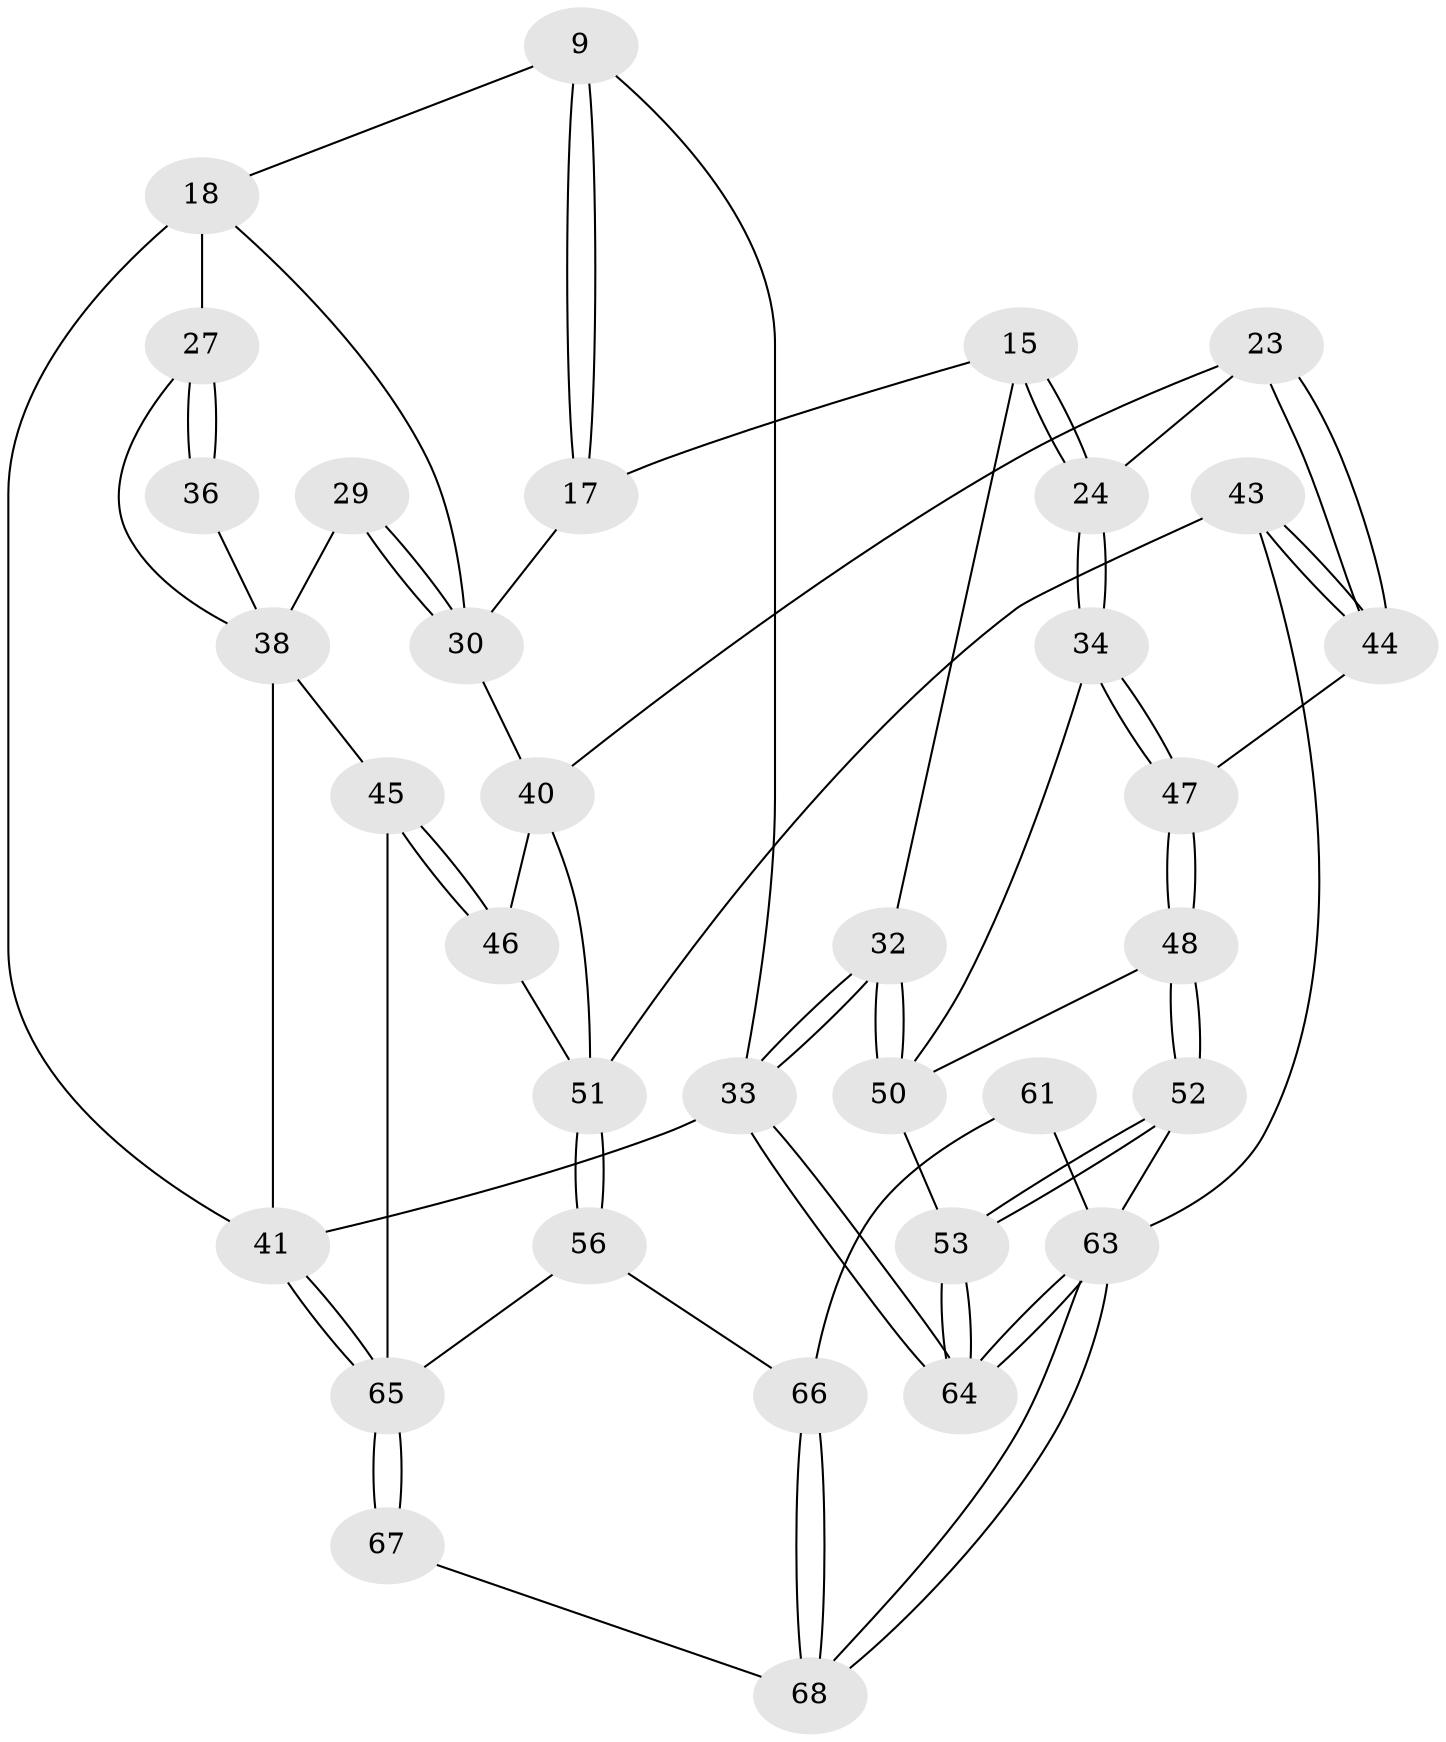 // original degree distribution, {3: 0.029411764705882353, 4: 0.25, 6: 0.22058823529411764, 5: 0.5}
// Generated by graph-tools (version 1.1) at 2025/00/03/09/25 05:00:26]
// undirected, 34 vertices, 77 edges
graph export_dot {
graph [start="1"]
  node [color=gray90,style=filled];
  9 [pos="+0.5959257079009739+0.18844913990586465",super="+8+6"];
  15 [pos="+0.29410375132110356+0.298758594775882"];
  17 [pos="+0.6105644144837666+0.265779338717568",super="+14"];
  18 [pos="+0.8415071839421857+0.28307582666743436",super="+12+13"];
  23 [pos="+0.4672008857216051+0.48810398899139457"];
  24 [pos="+0.3190483815068689+0.3550020632263453"];
  27 [pos="+0.8980053305432275+0.5135222127235607",super="+26"];
  29 [pos="+0.8234647932339728+0.5657287047589636"];
  30 [pos="+0.8068156785696128+0.5821796246235195",super="+21+20+19"];
  32 [pos="+0+0.7677027831061994",super="+31"];
  33 [pos="+0+1",super="+11+7"];
  34 [pos="+0.19842651442469555+0.5813999852592238"];
  36 [pos="+1+0.5530153168563925"];
  38 [pos="+0.9597767678053646+0.7103568997605684",super="+37+28"];
  40 [pos="+0.6276829325556592+0.5617991209757704",super="+39+22"];
  41 [pos="+1+1",super="+10"];
  43 [pos="+0.5655956043670334+0.7071157708646059"];
  44 [pos="+0.44559927820514683+0.5863460793608348"];
  45 [pos="+0.8546811939598743+0.7551156330469094"];
  46 [pos="+0.7966428055555616+0.7175910091162138"];
  47 [pos="+0.3919594289353251+0.6539029746430639"];
  48 [pos="+0.38312649633469564+0.6845698426396492"];
  50 [pos="+0.18832968151501323+0.676154372644057",super="+49"];
  51 [pos="+0.7560609894414295+0.7304424287297967",super="+42"];
  52 [pos="+0.37377722962957155+0.724484470453679"];
  53 [pos="+0.25001733765246587+0.7852358126194909"];
  56 [pos="+0.6550241090304633+0.8315286337057014"];
  61 [pos="+0.4576028787649194+0.9358432776337421",super="+58"];
  63 [pos="+0.3276494887629201+1",super="+62+55+54"];
  64 [pos="+0.00415796066737545+1"];
  65 [pos="+0.9587782480578997+1",super="+59+60"];
  66 [pos="+0.6040178592673241+0.8469577397361764",super="+57"];
  67 [pos="+0.827150590102337+1"];
  68 [pos="+0.5936388812107848+1"];
  9 -- 17 [weight=2];
  9 -- 17;
  9 -- 33 [weight=3];
  9 -- 18;
  15 -- 24;
  15 -- 24;
  15 -- 32;
  15 -- 17;
  17 -- 30;
  18 -- 27 [weight=2];
  18 -- 30;
  18 -- 41;
  23 -- 24;
  23 -- 44;
  23 -- 44;
  23 -- 40;
  24 -- 34;
  24 -- 34;
  27 -- 36 [weight=2];
  27 -- 36;
  27 -- 38;
  29 -- 30 [weight=2];
  29 -- 30;
  29 -- 38;
  30 -- 40 [weight=2];
  32 -- 33 [weight=2];
  32 -- 33;
  32 -- 50 [weight=2];
  32 -- 50;
  33 -- 64;
  33 -- 64;
  33 -- 41 [weight=3];
  34 -- 47;
  34 -- 47;
  34 -- 50;
  36 -- 38;
  38 -- 45;
  38 -- 41;
  40 -- 46;
  40 -- 51;
  41 -- 65;
  41 -- 65;
  43 -- 44;
  43 -- 44;
  43 -- 63;
  43 -- 51;
  44 -- 47;
  45 -- 46;
  45 -- 46;
  45 -- 65;
  46 -- 51;
  47 -- 48;
  47 -- 48;
  48 -- 52;
  48 -- 52;
  48 -- 50;
  50 -- 53;
  51 -- 56;
  51 -- 56;
  52 -- 53;
  52 -- 53;
  52 -- 63;
  53 -- 64;
  53 -- 64;
  56 -- 66;
  56 -- 65;
  61 -- 66 [weight=2];
  61 -- 63 [weight=2];
  63 -- 64;
  63 -- 64;
  63 -- 68;
  63 -- 68;
  65 -- 67 [weight=2];
  65 -- 67;
  66 -- 68;
  66 -- 68;
  67 -- 68;
}
